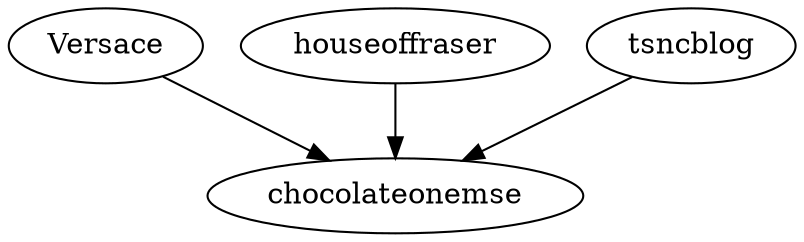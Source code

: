 strict digraph {
"Versace" -> "chocolateonemse"
"houseoffraser" -> "chocolateonemse"
"tsncblog" -> "chocolateonemse"
}